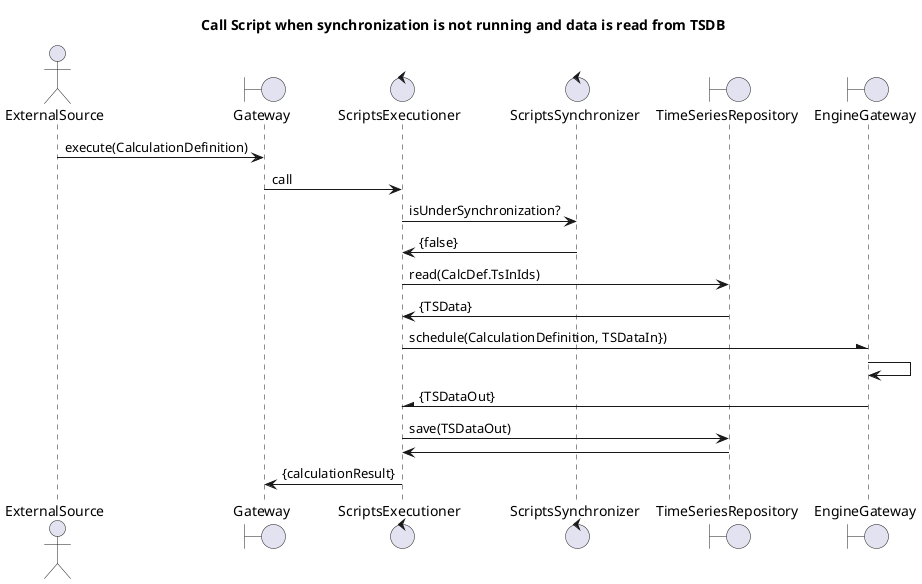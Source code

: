 @startuml

title Call Script when synchronization is not running and data is read from TSDB

actor ExternalSource
boundary Gateway
control ScriptsExecutioner as Executioner
' entity DefinitionValidator as Validator
control ScriptsSynchronizer as Synchronizer
boundary TimeSeriesRepository as TSRepo
boundary EngineGateway as Engine

ExternalSource -> Gateway: execute(CalculationDefinition)
Gateway -> Executioner: call
' Executioner -> Validator: validate(CalculationDefinition)
' Validator -> Executioner: true
Executioner -> Synchronizer: isUnderSynchronization?
Synchronizer -> Executioner: {false}
Executioner -> TSRepo: read(CalcDef.TsInIds)
TSRepo -> Executioner: {TSData}
Executioner -\ Engine: schedule(CalculationDefinition, TSDataIn})
Engine -> Engine
Engine -\ Executioner: {TSDataOut}
Executioner -> TSRepo: save(TSDataOut)
TSRepo -> Executioner
Executioner -> Gateway: {calculationResult}

@enduml